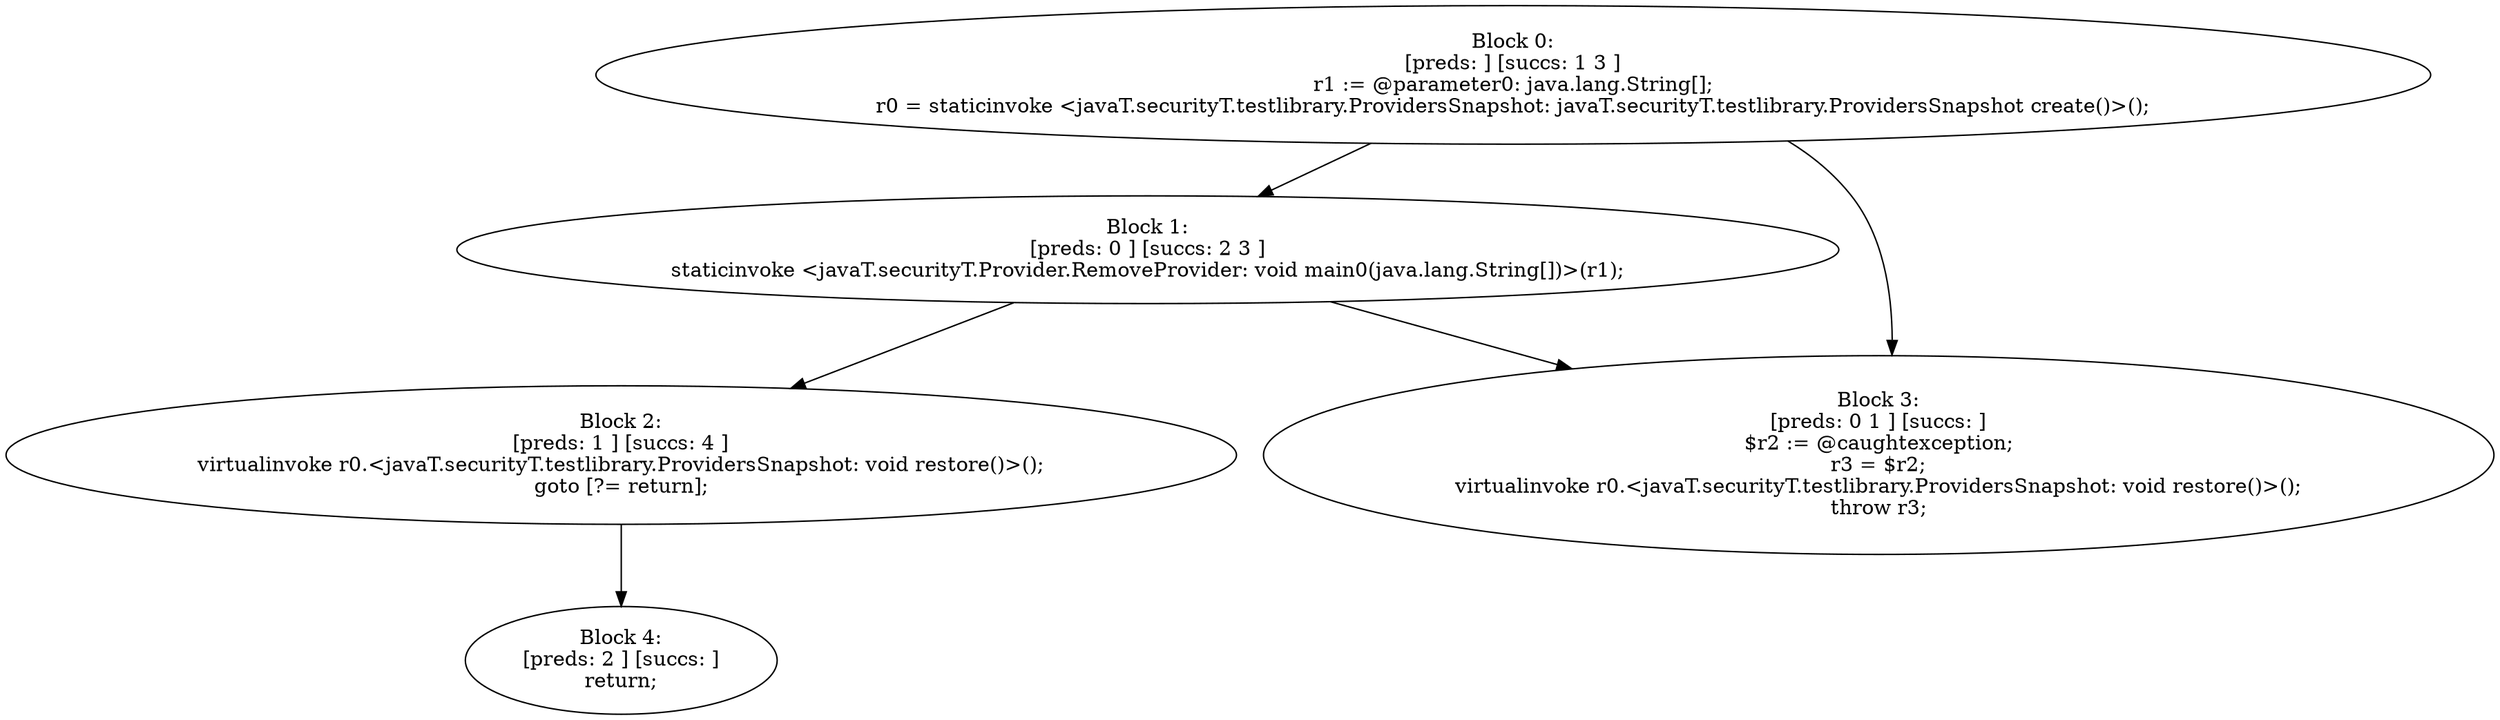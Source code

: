 digraph "unitGraph" {
    "Block 0:
[preds: ] [succs: 1 3 ]
r1 := @parameter0: java.lang.String[];
r0 = staticinvoke <javaT.securityT.testlibrary.ProvidersSnapshot: javaT.securityT.testlibrary.ProvidersSnapshot create()>();
"
    "Block 1:
[preds: 0 ] [succs: 2 3 ]
staticinvoke <javaT.securityT.Provider.RemoveProvider: void main0(java.lang.String[])>(r1);
"
    "Block 2:
[preds: 1 ] [succs: 4 ]
virtualinvoke r0.<javaT.securityT.testlibrary.ProvidersSnapshot: void restore()>();
goto [?= return];
"
    "Block 3:
[preds: 0 1 ] [succs: ]
$r2 := @caughtexception;
r3 = $r2;
virtualinvoke r0.<javaT.securityT.testlibrary.ProvidersSnapshot: void restore()>();
throw r3;
"
    "Block 4:
[preds: 2 ] [succs: ]
return;
"
    "Block 0:
[preds: ] [succs: 1 3 ]
r1 := @parameter0: java.lang.String[];
r0 = staticinvoke <javaT.securityT.testlibrary.ProvidersSnapshot: javaT.securityT.testlibrary.ProvidersSnapshot create()>();
"->"Block 1:
[preds: 0 ] [succs: 2 3 ]
staticinvoke <javaT.securityT.Provider.RemoveProvider: void main0(java.lang.String[])>(r1);
";
    "Block 0:
[preds: ] [succs: 1 3 ]
r1 := @parameter0: java.lang.String[];
r0 = staticinvoke <javaT.securityT.testlibrary.ProvidersSnapshot: javaT.securityT.testlibrary.ProvidersSnapshot create()>();
"->"Block 3:
[preds: 0 1 ] [succs: ]
$r2 := @caughtexception;
r3 = $r2;
virtualinvoke r0.<javaT.securityT.testlibrary.ProvidersSnapshot: void restore()>();
throw r3;
";
    "Block 1:
[preds: 0 ] [succs: 2 3 ]
staticinvoke <javaT.securityT.Provider.RemoveProvider: void main0(java.lang.String[])>(r1);
"->"Block 2:
[preds: 1 ] [succs: 4 ]
virtualinvoke r0.<javaT.securityT.testlibrary.ProvidersSnapshot: void restore()>();
goto [?= return];
";
    "Block 1:
[preds: 0 ] [succs: 2 3 ]
staticinvoke <javaT.securityT.Provider.RemoveProvider: void main0(java.lang.String[])>(r1);
"->"Block 3:
[preds: 0 1 ] [succs: ]
$r2 := @caughtexception;
r3 = $r2;
virtualinvoke r0.<javaT.securityT.testlibrary.ProvidersSnapshot: void restore()>();
throw r3;
";
    "Block 2:
[preds: 1 ] [succs: 4 ]
virtualinvoke r0.<javaT.securityT.testlibrary.ProvidersSnapshot: void restore()>();
goto [?= return];
"->"Block 4:
[preds: 2 ] [succs: ]
return;
";
}
